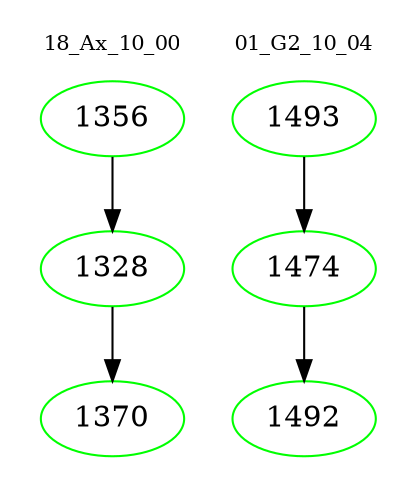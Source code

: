 digraph{
subgraph cluster_0 {
color = white
label = "18_Ax_10_00";
fontsize=10;
T0_1356 [label="1356", color="green"]
T0_1356 -> T0_1328 [color="black"]
T0_1328 [label="1328", color="green"]
T0_1328 -> T0_1370 [color="black"]
T0_1370 [label="1370", color="green"]
}
subgraph cluster_1 {
color = white
label = "01_G2_10_04";
fontsize=10;
T1_1493 [label="1493", color="green"]
T1_1493 -> T1_1474 [color="black"]
T1_1474 [label="1474", color="green"]
T1_1474 -> T1_1492 [color="black"]
T1_1492 [label="1492", color="green"]
}
}
